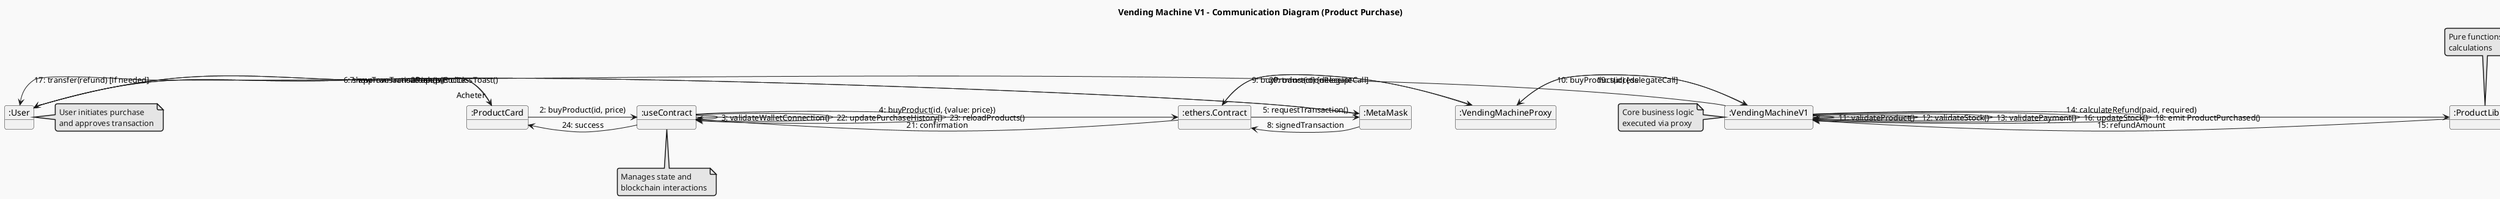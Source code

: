 @startuml Communication Diagram
!theme mars
title Vending Machine V1 - Communication Diagram (Product Purchase)

object ":User" as User
object ":ProductCard" as ProductCard
object ":useContract" as Hook
object ":ethers.Contract" as Contract
object ":MetaMask" as MetaMask
object ":VendingMachineProxy" as Proxy
object ":VendingMachineV1" as Implementation
object ":ProductLibrary" as Library

User -> ProductCard : 1: click "Acheter"
ProductCard -> Hook : 2: buyProduct(id, price)
Hook -> Hook : 3: validateWalletConnection()
Hook -> Contract : 4: buyProduct(id, {value: price})
Contract -> MetaMask : 5: requestTransaction()
MetaMask -> User : 6: showTransactionPopup()
User -> MetaMask : 7: approveTransaction()
MetaMask -> Contract : 8: signedTransaction
Contract -> Proxy : 9: buyProduct(id) [delegateCall]
Proxy -> Implementation : 10: buyProduct(id) [delegateCall]
Implementation -> Implementation : 11: validateProduct()
Implementation -> Implementation : 12: validateStock()
Implementation -> Implementation : 13: validatePayment()
Implementation -> Library : 14: calculateRefund(paid, required)
Library -> Implementation : 15: refundAmount
Implementation -> Implementation : 16: updateStock()
Implementation -> User : 17: transfer(refund) [if needed]
Implementation -> Implementation : 18: emit ProductPurchased()
Implementation -> Proxy : 19: success
Proxy -> Contract : 20: transactionReceipt
Contract -> Hook : 21: confirmation
Hook -> Hook : 22: updatePurchaseHistory()
Hook -> Hook : 23: reloadProducts()
Hook -> ProductCard : 24: success
ProductCard -> User : 25: showSuccessToast()

note right of User : User initiates purchase\nand approves transaction
note bottom of Hook : Manages state and\nblockchain interactions
note left of Implementation : Core business logic\nexecuted via proxy
note top of Library : Pure functions for\ncalculations

@enduml